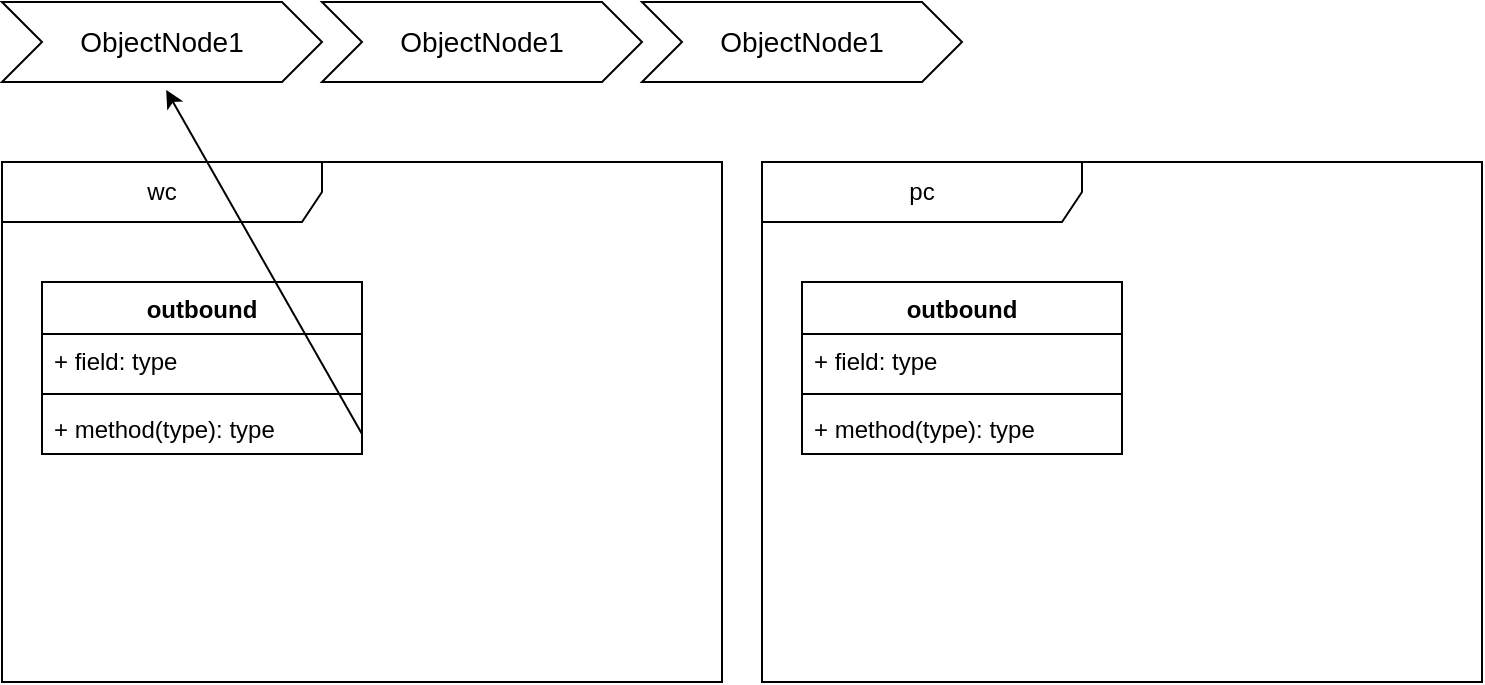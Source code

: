 <mxfile version="23.1.2" type="github">
  <diagram name="第 1 页" id="0CC0Ul4RlAMv-zaungZR">
    <mxGraphModel dx="954" dy="581" grid="1" gridSize="10" guides="1" tooltips="1" connect="1" arrows="1" fold="1" page="1" pageScale="1" pageWidth="827" pageHeight="1169" math="0" shadow="0">
      <root>
        <mxCell id="0" />
        <mxCell id="1" parent="0" />
        <mxCell id="mux5VgKATf72gFRlILF1-15" value="ObjectNode1" style="html=1;shape=mxgraph.infographic.ribbonSimple;notch1=20;notch2=20;align=center;verticalAlign=middle;fontSize=14;fontStyle=0;fillColor=#FFFFFF;whiteSpace=wrap;" parent="1" vertex="1">
          <mxGeometry x="40" y="220" width="160" height="40" as="geometry" />
        </mxCell>
        <mxCell id="mux5VgKATf72gFRlILF1-16" value="ObjectNode1" style="html=1;shape=mxgraph.infographic.ribbonSimple;notch1=20;notch2=20;align=center;verticalAlign=middle;fontSize=14;fontStyle=0;fillColor=#FFFFFF;whiteSpace=wrap;" parent="1" vertex="1">
          <mxGeometry x="200" y="220" width="160" height="40" as="geometry" />
        </mxCell>
        <mxCell id="mux5VgKATf72gFRlILF1-25" value="wc" style="shape=umlFrame;whiteSpace=wrap;html=1;pointerEvents=0;recursiveResize=0;container=1;collapsible=0;width=160;" parent="1" vertex="1">
          <mxGeometry x="40" y="300" width="360" height="260" as="geometry" />
        </mxCell>
        <mxCell id="mux5VgKATf72gFRlILF1-26" value="outbound" style="swimlane;fontStyle=1;align=center;verticalAlign=top;childLayout=stackLayout;horizontal=1;startSize=26;horizontalStack=0;resizeParent=1;resizeParentMax=0;resizeLast=0;collapsible=1;marginBottom=0;whiteSpace=wrap;html=1;" parent="mux5VgKATf72gFRlILF1-25" vertex="1">
          <mxGeometry x="20" y="60" width="160" height="86" as="geometry" />
        </mxCell>
        <mxCell id="mux5VgKATf72gFRlILF1-27" value="+ field: type" style="text;strokeColor=none;fillColor=none;align=left;verticalAlign=top;spacingLeft=4;spacingRight=4;overflow=hidden;rotatable=0;points=[[0,0.5],[1,0.5]];portConstraint=eastwest;whiteSpace=wrap;html=1;" parent="mux5VgKATf72gFRlILF1-26" vertex="1">
          <mxGeometry y="26" width="160" height="26" as="geometry" />
        </mxCell>
        <mxCell id="mux5VgKATf72gFRlILF1-28" value="" style="line;strokeWidth=1;fillColor=none;align=left;verticalAlign=middle;spacingTop=-1;spacingLeft=3;spacingRight=3;rotatable=0;labelPosition=right;points=[];portConstraint=eastwest;strokeColor=inherit;" parent="mux5VgKATf72gFRlILF1-26" vertex="1">
          <mxGeometry y="52" width="160" height="8" as="geometry" />
        </mxCell>
        <mxCell id="mux5VgKATf72gFRlILF1-29" value="+ method(type): type" style="text;strokeColor=none;fillColor=none;align=left;verticalAlign=top;spacingLeft=4;spacingRight=4;overflow=hidden;rotatable=0;points=[[0,0.5],[1,0.5]];portConstraint=eastwest;whiteSpace=wrap;html=1;" parent="mux5VgKATf72gFRlILF1-26" vertex="1">
          <mxGeometry y="60" width="160" height="26" as="geometry" />
        </mxCell>
        <mxCell id="AN5ZXN9VcPZJLAHmFtnF-7" value="" style="endArrow=classic;html=1;rounded=0;entryX=0.513;entryY=1.1;entryDx=0;entryDy=0;entryPerimeter=0;" edge="1" parent="mux5VgKATf72gFRlILF1-25" target="mux5VgKATf72gFRlILF1-15">
          <mxGeometry width="50" height="50" relative="1" as="geometry">
            <mxPoint x="180" y="136" as="sourcePoint" />
            <mxPoint x="230" y="86" as="targetPoint" />
          </mxGeometry>
        </mxCell>
        <mxCell id="AN5ZXN9VcPZJLAHmFtnF-1" value="ObjectNode1" style="html=1;shape=mxgraph.infographic.ribbonSimple;notch1=20;notch2=20;align=center;verticalAlign=middle;fontSize=14;fontStyle=0;fillColor=#FFFFFF;whiteSpace=wrap;" vertex="1" parent="1">
          <mxGeometry x="360" y="220" width="160" height="40" as="geometry" />
        </mxCell>
        <mxCell id="AN5ZXN9VcPZJLAHmFtnF-2" value="pc" style="shape=umlFrame;whiteSpace=wrap;html=1;pointerEvents=0;recursiveResize=0;container=1;collapsible=0;width=160;" vertex="1" parent="1">
          <mxGeometry x="420" y="300" width="360" height="260" as="geometry" />
        </mxCell>
        <mxCell id="AN5ZXN9VcPZJLAHmFtnF-3" value="outbound" style="swimlane;fontStyle=1;align=center;verticalAlign=top;childLayout=stackLayout;horizontal=1;startSize=26;horizontalStack=0;resizeParent=1;resizeParentMax=0;resizeLast=0;collapsible=1;marginBottom=0;whiteSpace=wrap;html=1;" vertex="1" parent="AN5ZXN9VcPZJLAHmFtnF-2">
          <mxGeometry x="20" y="60" width="160" height="86" as="geometry" />
        </mxCell>
        <mxCell id="AN5ZXN9VcPZJLAHmFtnF-4" value="+ field: type" style="text;strokeColor=none;fillColor=none;align=left;verticalAlign=top;spacingLeft=4;spacingRight=4;overflow=hidden;rotatable=0;points=[[0,0.5],[1,0.5]];portConstraint=eastwest;whiteSpace=wrap;html=1;" vertex="1" parent="AN5ZXN9VcPZJLAHmFtnF-3">
          <mxGeometry y="26" width="160" height="26" as="geometry" />
        </mxCell>
        <mxCell id="AN5ZXN9VcPZJLAHmFtnF-5" value="" style="line;strokeWidth=1;fillColor=none;align=left;verticalAlign=middle;spacingTop=-1;spacingLeft=3;spacingRight=3;rotatable=0;labelPosition=right;points=[];portConstraint=eastwest;strokeColor=inherit;" vertex="1" parent="AN5ZXN9VcPZJLAHmFtnF-3">
          <mxGeometry y="52" width="160" height="8" as="geometry" />
        </mxCell>
        <mxCell id="AN5ZXN9VcPZJLAHmFtnF-6" value="+ method(type): type" style="text;strokeColor=none;fillColor=none;align=left;verticalAlign=top;spacingLeft=4;spacingRight=4;overflow=hidden;rotatable=0;points=[[0,0.5],[1,0.5]];portConstraint=eastwest;whiteSpace=wrap;html=1;" vertex="1" parent="AN5ZXN9VcPZJLAHmFtnF-3">
          <mxGeometry y="60" width="160" height="26" as="geometry" />
        </mxCell>
      </root>
    </mxGraphModel>
  </diagram>
</mxfile>
